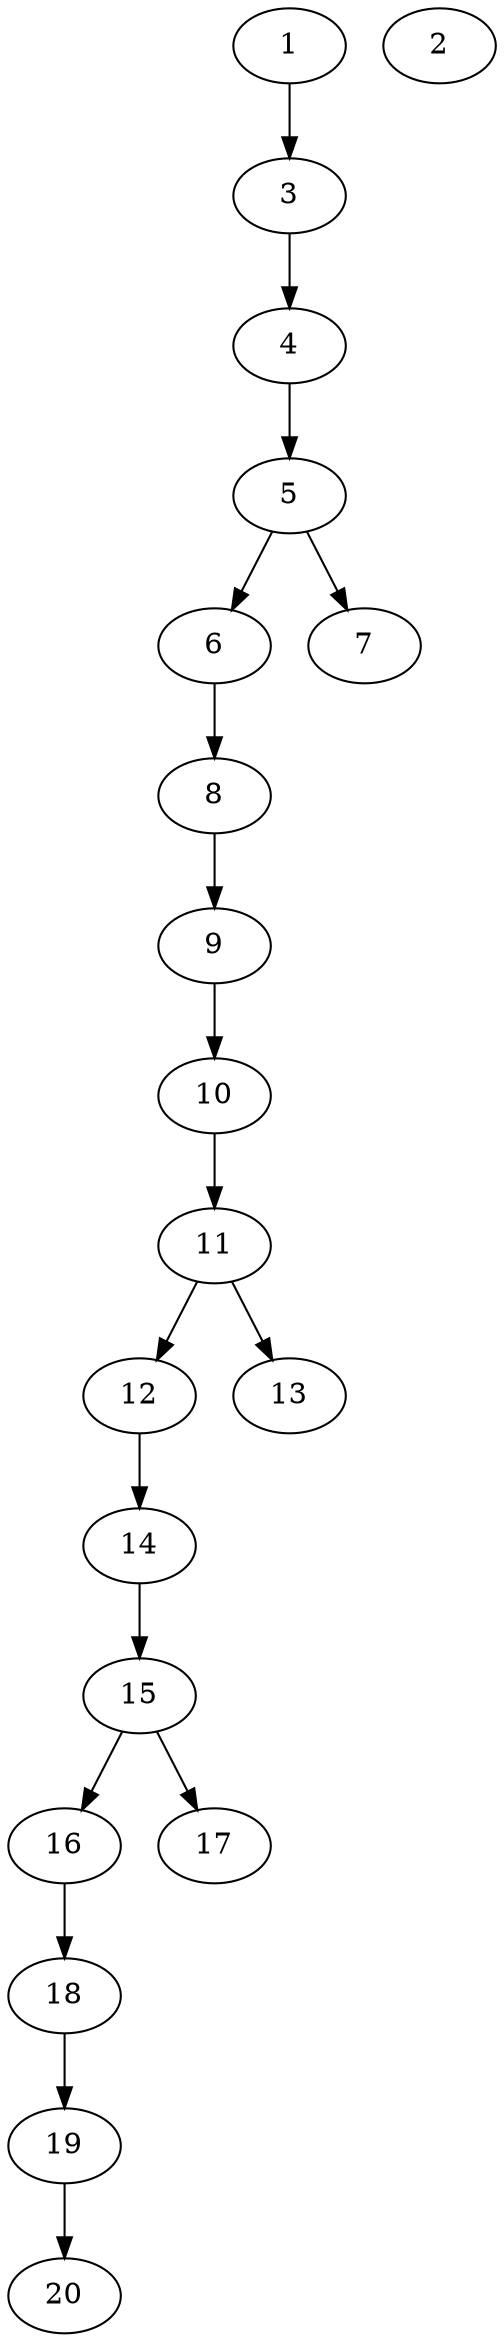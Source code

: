 // DAG automatically generated by daggen at Thu Oct  3 13:58:42 2019
// ./daggen --dot -n 20 --ccr 0.5 --fat 0.3 --regular 0.7 --density 0.5 --mindata 5242880 --maxdata 52428800 
digraph G {
  1 [size="31887360", alpha="0.15", expect_size="15943680"] 
  1 -> 3 [size ="15943680"]
  2 [size="36345856", alpha="0.01", expect_size="18172928"] 
  3 [size="76924928", alpha="0.01", expect_size="38462464"] 
  3 -> 4 [size ="38462464"]
  4 [size="37283840", alpha="0.06", expect_size="18641920"] 
  4 -> 5 [size ="18641920"]
  5 [size="44486656", alpha="0.03", expect_size="22243328"] 
  5 -> 6 [size ="22243328"]
  5 -> 7 [size ="22243328"]
  6 [size="30783488", alpha="0.10", expect_size="15391744"] 
  6 -> 8 [size ="15391744"]
  7 [size="68943872", alpha="0.10", expect_size="34471936"] 
  8 [size="101593088", alpha="0.16", expect_size="50796544"] 
  8 -> 9 [size ="50796544"]
  9 [size="85141504", alpha="0.00", expect_size="42570752"] 
  9 -> 10 [size ="42570752"]
  10 [size="47136768", alpha="0.03", expect_size="23568384"] 
  10 -> 11 [size ="23568384"]
  11 [size="12941312", alpha="0.17", expect_size="6470656"] 
  11 -> 12 [size ="6470656"]
  11 -> 13 [size ="6470656"]
  12 [size="81573888", alpha="0.02", expect_size="40786944"] 
  12 -> 14 [size ="40786944"]
  13 [size="84447232", alpha="0.19", expect_size="42223616"] 
  14 [size="88635392", alpha="0.02", expect_size="44317696"] 
  14 -> 15 [size ="44317696"]
  15 [size="22642688", alpha="0.02", expect_size="11321344"] 
  15 -> 16 [size ="11321344"]
  15 -> 17 [size ="11321344"]
  16 [size="36661248", alpha="0.12", expect_size="18330624"] 
  16 -> 18 [size ="18330624"]
  17 [size="81883136", alpha="0.15", expect_size="40941568"] 
  18 [size="36569088", alpha="0.01", expect_size="18284544"] 
  18 -> 19 [size ="18284544"]
  19 [size="16967680", alpha="0.08", expect_size="8483840"] 
  19 -> 20 [size ="8483840"]
  20 [size="17432576", alpha="0.01", expect_size="8716288"] 
}
